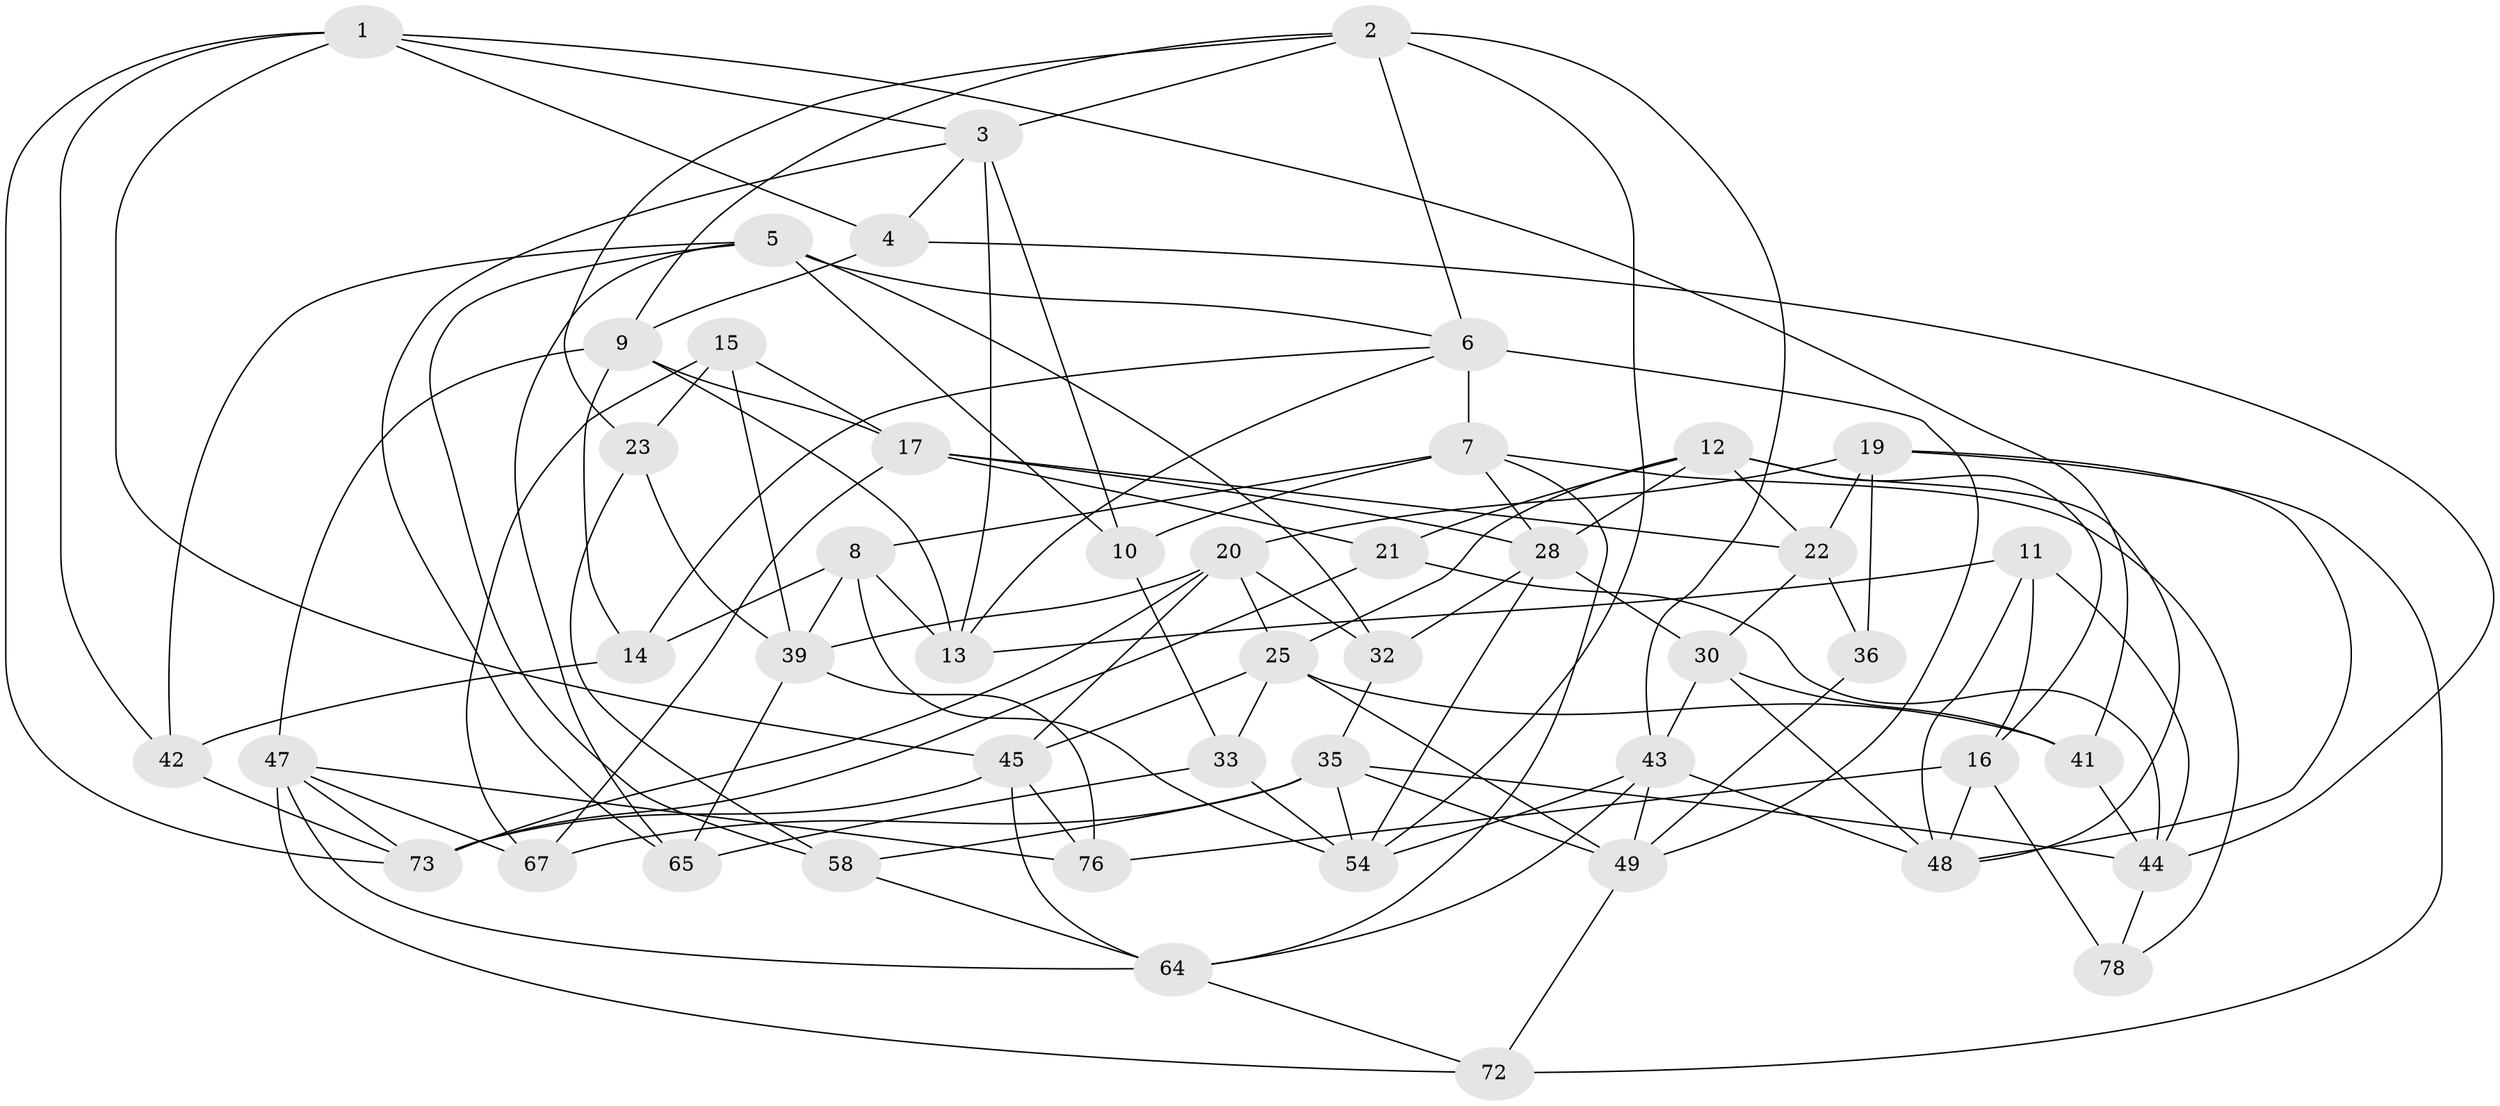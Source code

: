 // Generated by graph-tools (version 1.1) at 2025/52/02/27/25 19:52:31]
// undirected, 47 vertices, 119 edges
graph export_dot {
graph [start="1"]
  node [color=gray90,style=filled];
  1 [super="+37"];
  2 [super="+66"];
  3 [super="+52"];
  4;
  5 [super="+38"];
  6 [super="+18"];
  7 [super="+70"];
  8 [super="+40"];
  9 [super="+61"];
  10 [super="+75"];
  11;
  12 [super="+27"];
  13 [super="+29"];
  14;
  15;
  16 [super="+51"];
  17 [super="+26"];
  19 [super="+46"];
  20 [super="+34"];
  21;
  22 [super="+24"];
  23;
  25 [super="+53"];
  28 [super="+31"];
  30 [super="+59"];
  32;
  33 [super="+55"];
  35 [super="+50"];
  36;
  39 [super="+60"];
  41;
  42;
  43 [super="+68"];
  44 [super="+62"];
  45 [super="+63"];
  47 [super="+56"];
  48 [super="+77"];
  49 [super="+57"];
  54 [super="+69"];
  58;
  64 [super="+71"];
  65;
  67;
  72;
  73 [super="+74"];
  76;
  78;
  1 -- 45;
  1 -- 4;
  1 -- 42;
  1 -- 73;
  1 -- 3;
  1 -- 41;
  2 -- 6;
  2 -- 43;
  2 -- 9;
  2 -- 3;
  2 -- 23;
  2 -- 54;
  3 -- 4;
  3 -- 13;
  3 -- 65;
  3 -- 10;
  4 -- 9;
  4 -- 44;
  5 -- 65;
  5 -- 32;
  5 -- 58;
  5 -- 10;
  5 -- 42;
  5 -- 6;
  6 -- 49;
  6 -- 13;
  6 -- 14;
  6 -- 7;
  7 -- 28;
  7 -- 78;
  7 -- 64;
  7 -- 8;
  7 -- 10;
  8 -- 14;
  8 -- 13 [weight=2];
  8 -- 54;
  8 -- 39;
  9 -- 17;
  9 -- 47;
  9 -- 14;
  9 -- 13;
  10 -- 33 [weight=3];
  11 -- 16;
  11 -- 44;
  11 -- 48;
  11 -- 13;
  12 -- 16;
  12 -- 25;
  12 -- 28;
  12 -- 48;
  12 -- 21;
  12 -- 22;
  14 -- 42;
  15 -- 67;
  15 -- 23;
  15 -- 17;
  15 -- 39;
  16 -- 78 [weight=2];
  16 -- 48;
  16 -- 76;
  17 -- 67;
  17 -- 28;
  17 -- 21;
  17 -- 22;
  19 -- 22;
  19 -- 36 [weight=2];
  19 -- 48;
  19 -- 72;
  19 -- 20;
  20 -- 39;
  20 -- 32;
  20 -- 45;
  20 -- 73;
  20 -- 25;
  21 -- 44;
  21 -- 73;
  22 -- 30 [weight=2];
  22 -- 36;
  23 -- 58;
  23 -- 39;
  25 -- 49;
  25 -- 33;
  25 -- 41;
  25 -- 45;
  28 -- 32;
  28 -- 54;
  28 -- 30;
  30 -- 41;
  30 -- 48;
  30 -- 43;
  32 -- 35;
  33 -- 65;
  33 -- 54;
  35 -- 58;
  35 -- 54;
  35 -- 67;
  35 -- 49;
  35 -- 44;
  36 -- 49;
  39 -- 76;
  39 -- 65;
  41 -- 44;
  42 -- 73;
  43 -- 64;
  43 -- 54;
  43 -- 48;
  43 -- 49;
  44 -- 78;
  45 -- 73;
  45 -- 64;
  45 -- 76;
  47 -- 72;
  47 -- 67;
  47 -- 76;
  47 -- 64;
  47 -- 73;
  49 -- 72;
  58 -- 64;
  64 -- 72;
}
